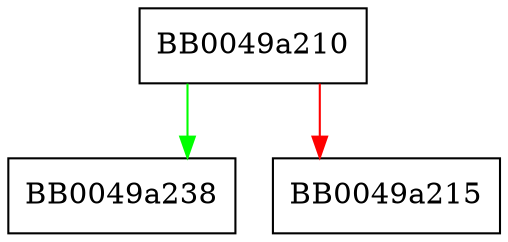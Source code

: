 digraph SSL_SESSION_get_time_ex {
  node [shape="box"];
  graph [splines=ortho];
  BB0049a210 -> BB0049a238 [color="green"];
  BB0049a210 -> BB0049a215 [color="red"];
}